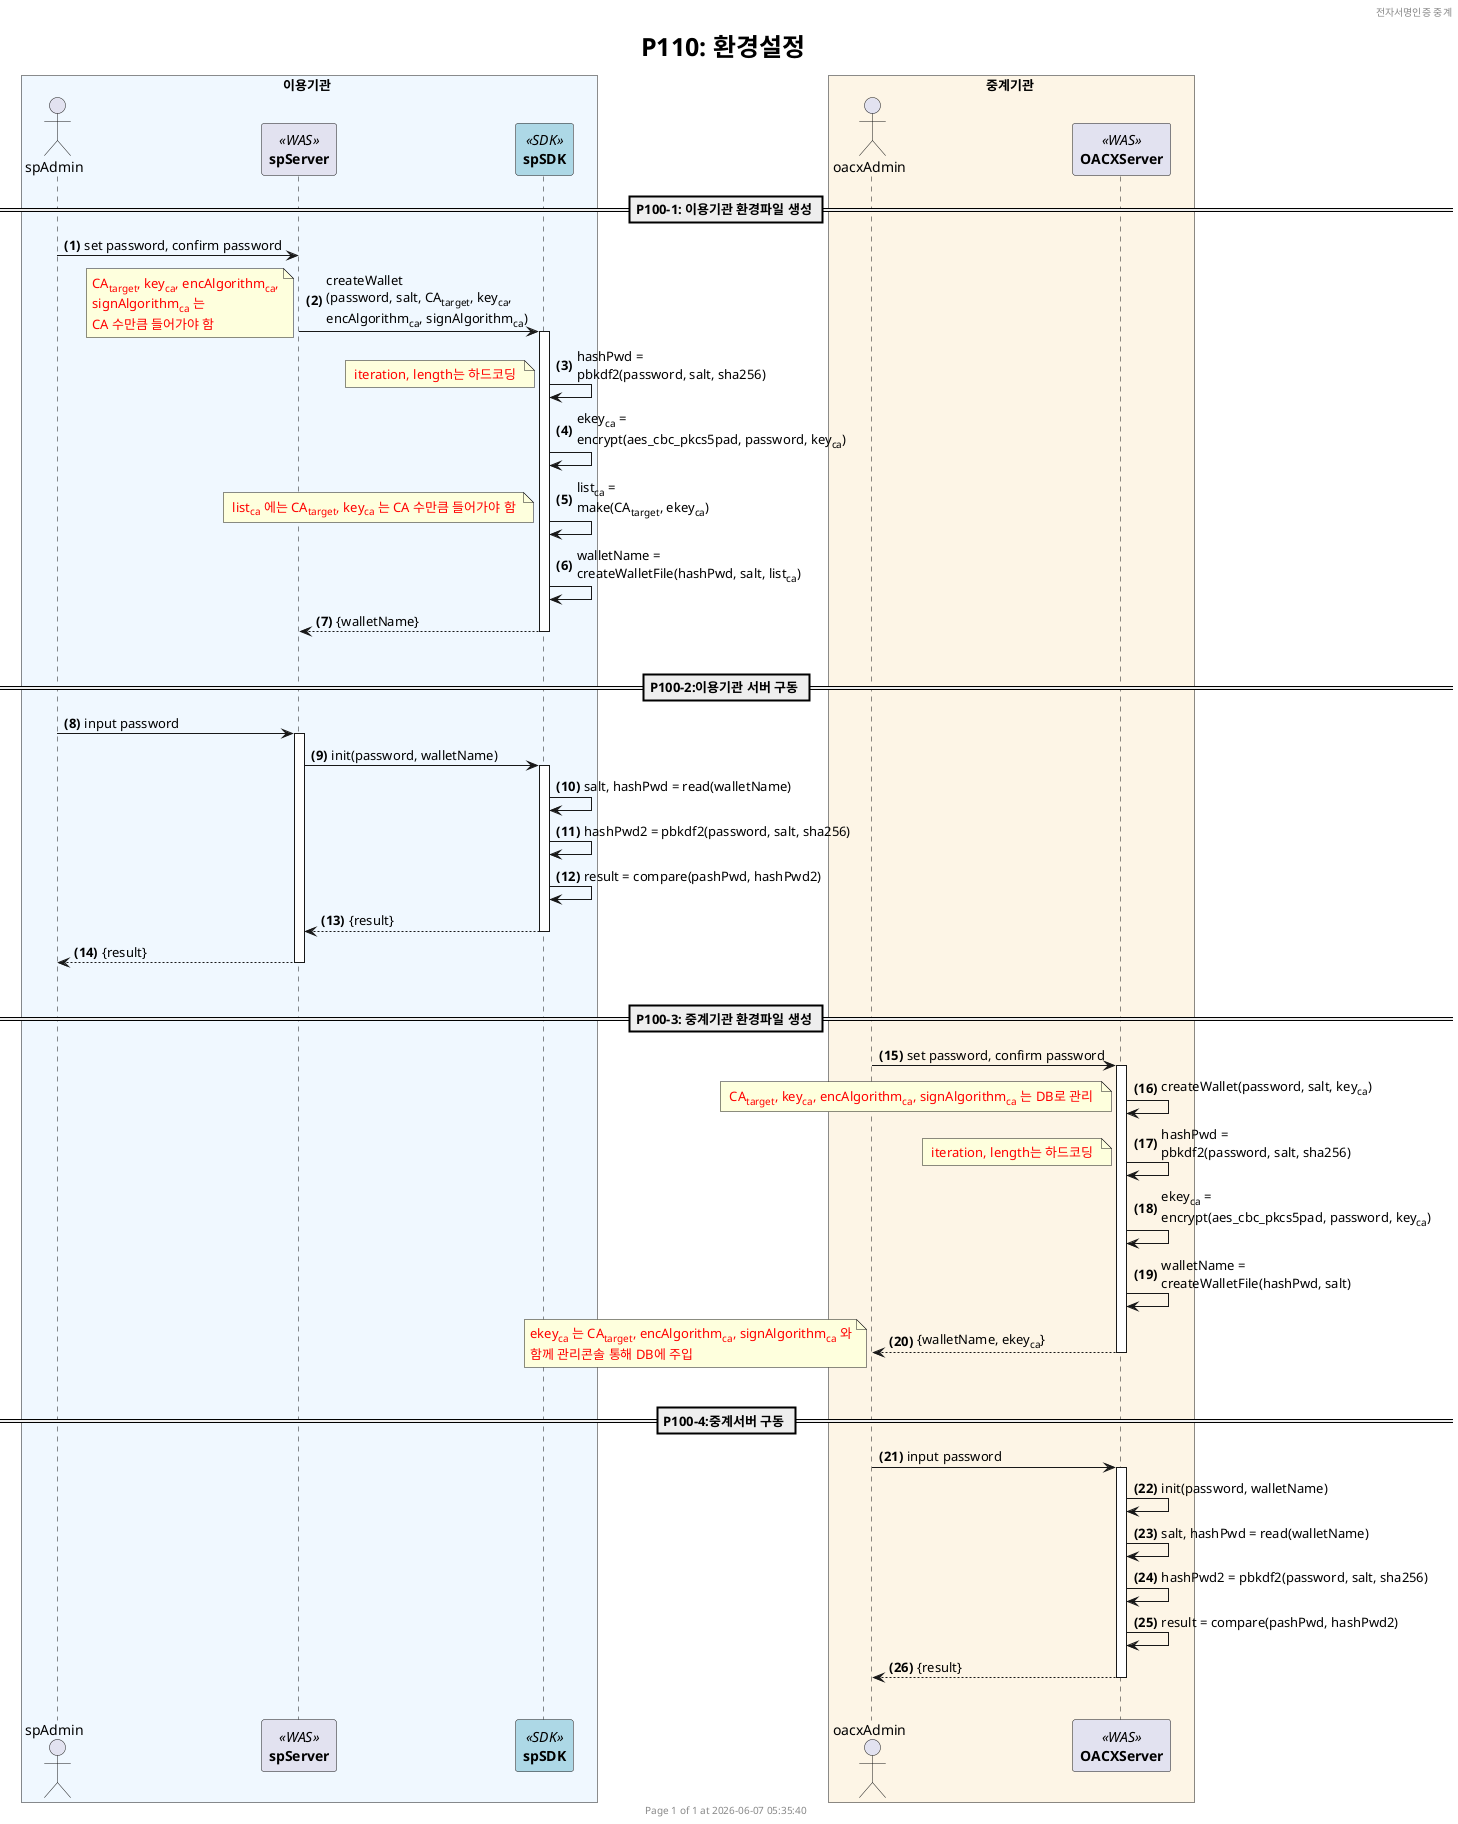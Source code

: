 @startuml P100_환경설정

'-----------------------------------------------------------
' 설정
'-----------------------------------------------------------
'=== Header and Footer ===
header 전자서명인증 중계
footer
  	Page %page% of %lastpage% at %date("yyyy-MM-dd hh:mm:ss")
end footer

'=== 제목 ===
title
	<size:25>P110: 환경설정 </size>
end title

'=== 옵션 ===
' 자동채번: ex) "<b>000." => 앞에 0을 채워 3자리 숫자로 표시
autonumber "<b>(#)</b>"
' 페이지 하단 participant box 숨기기
'hide footbox

'=== Panticipants ===

skinparam ParticipantPadding 20
skinparam BoxPadding 20

box 이용기관 #AliceBlue
    actor spAdmin
    'participant "**spAdmin**" as spAdmin <<administrator>>
    participant "**spServer**" as spServer <<WAS>>
    participant "**spSDK**" as spSDK <<SDK>> #LightBlue
end box

box 중계기관 #OldLace
    actor oacxAdmin
    'participant "**oacxAdmin**" as oacxAdmin <<administrator>>
    participant "**OACXServer**" as oacxServer <<WAS>>
end box
    
'-----------------------------------------------------------
' 상수
'-----------------------------------------------------------
'db_enc_key
!$defaultKey = "key<sub>default</sub>"

'enc_key
!$key_ca = "key<sub>ca</sub>"
!$eKey_ca = "ekey<sub>ca</sub>"

'access_key
!$accKey_ca = "accesskey<sub>ac</sub>"

'algorithm
!$encAlg = "encAlgorithm<sub>ca</sub>"
!$signAlg = "signAlgorithm<sub>ca</sub>"

'CA Info
!$targetCA = "CA<sub>target</sub>"
!$CAList = "list<sub>ca</sub>"


'-----------------------------------------------------------
' 내용
'-----------------------------------------------------------

== P100-1: 이용기관 환경파일 생성 ==
spAdmin -> spServer : set password, confirm password
spServer -> spSDK : createWallet\n(password, salt, $targetCA, $key_ca,\n$encAlg, $signAlg)
note left
    <color red>$targetCA, $key_ca, $encAlg,</color>
    <color red>$signAlg 는</color>
    <color red>CA 수만큼 들어가야 함 </color>
end note
activate spSDK
    spSDK -> spSDK : hashPwd = \npbkdf2(password, salt, sha256)
    note left : <color red> iteration, length는 하드코딩 </color>
    spSDK -> spSDK : $eKey_ca = \nencrypt(aes_cbc_pkcs5pad, password, $key_ca)
    spSDK -> spSDK : $CAList = \nmake($targetCA, $eKey_ca)
    note left : <color red> $CAList 에는 $targetCA, $key_ca 는 CA 수만큼 들어가야 함 </color>
    spSDK -> spSDK : walletName = \ncreateWalletFile(hashPwd, salt, $CAList)
return {walletName}

|||

== P100-2:이용기관 서버 구동 ==
spAdmin -> spServer : input password
activate spServer
    spServer -> spSDK : init(password, walletName)
    activate spSDK
        spSDK -> spSDK : salt, hashPwd = read(walletName)
        spSDK -> spSDK : hashPwd2 = pbkdf2(password, salt, sha256)
        spSDK -> spSDK : result = compare(pashPwd, hashPwd2)
    return {result}
return {result}

|||

== P100-3: 중계기관 환경파일 생성 ==
oacxAdmin -> oacxServer : set password, confirm password
activate oacxServer
    oacxServer -> oacxServer : createWallet(password, salt, $key_ca)
    note left : <color red> $targetCA, $key_ca, $encAlg, $signAlg 는 DB로 관리 </color>

    oacxServer -> oacxServer : hashPwd = \npbkdf2(password, salt, sha256)
    note left : <color red> iteration, length는 하드코딩 </color>
    oacxServer -> oacxServer : $eKey_ca = \nencrypt(aes_cbc_pkcs5pad, password, $key_ca)
    oacxServer -> oacxServer : walletName = \ncreateWalletFile(hashPwd, salt)
return {walletName, $eKey_ca}
note left 
    <color red>$eKey_ca 는 $targetCA, $encAlg, $signAlg 와</color>
    <color red>함께 관리콘솔 통해 DB에 주입</color>
end note
|||

== P100-4:중계서버 구동 ==
oacxAdmin -> oacxServer : input password
activate oacxServer
    oacxServer -> oacxServer : init(password, walletName)
    oacxServer -> oacxServer : salt, hashPwd = read(walletName)
    oacxServer -> oacxServer : hashPwd2 = pbkdf2(password, salt, sha256)
    oacxServer -> oacxServer : result = compare(pashPwd, hashPwd2)
return {result}
|||
@enduml